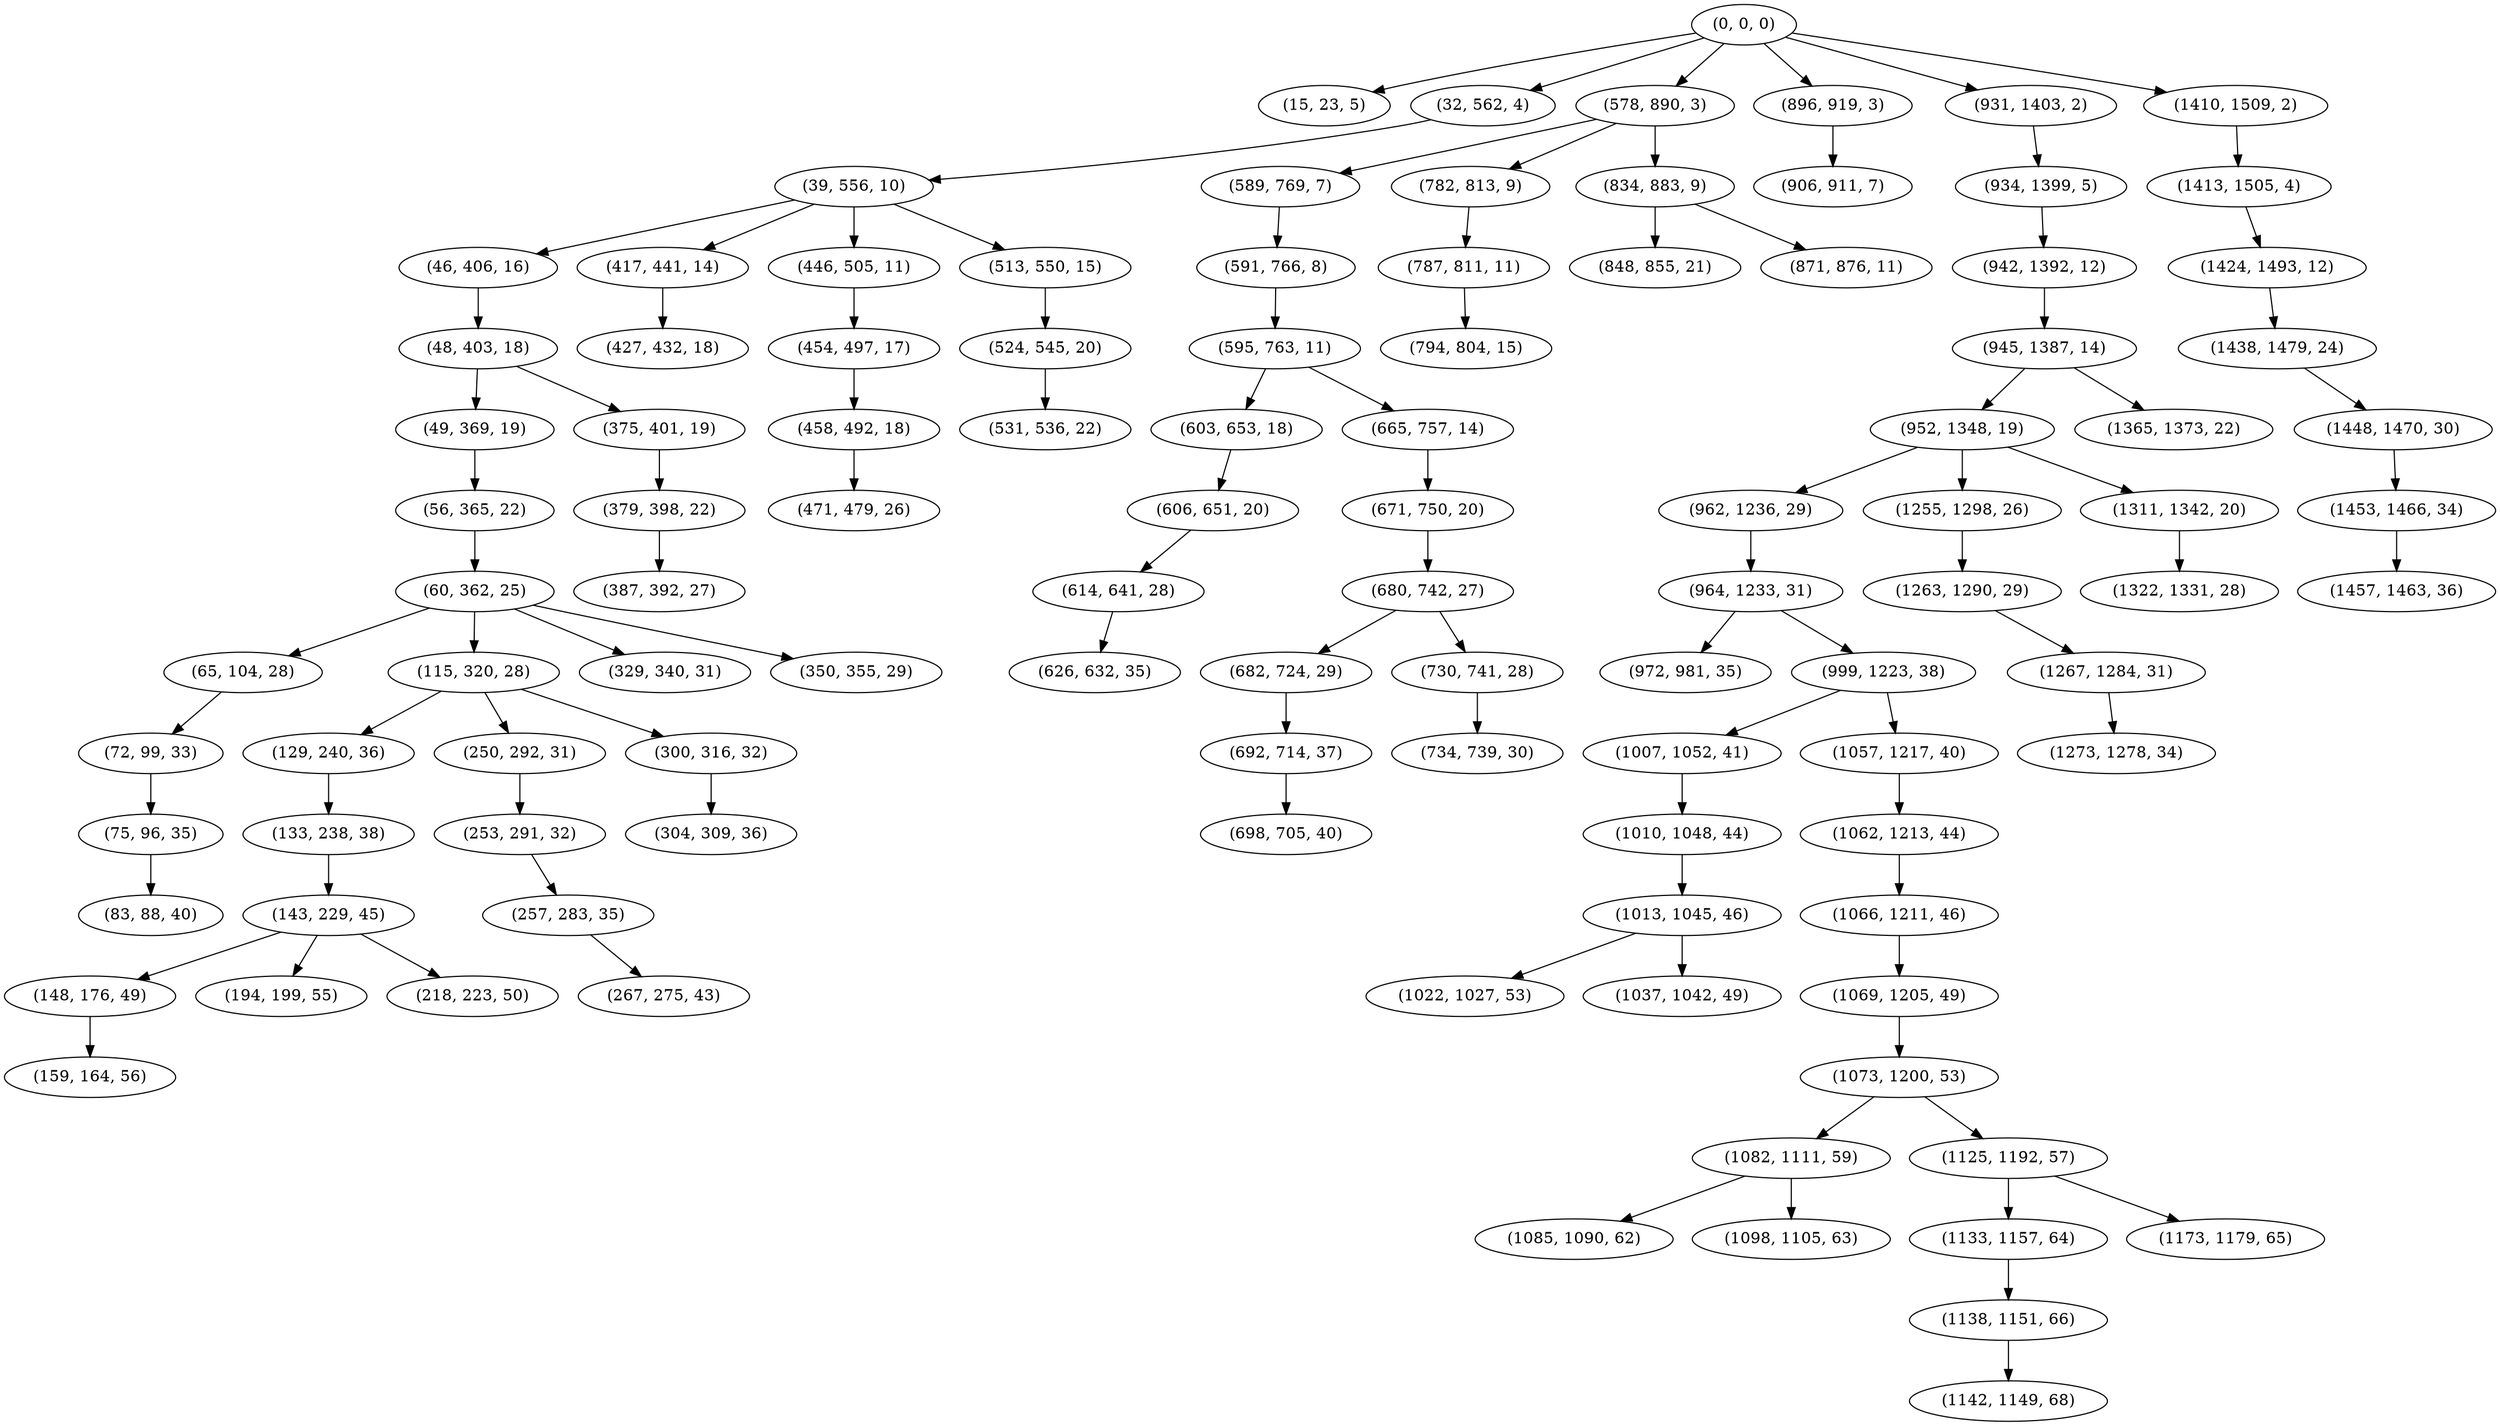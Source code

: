 digraph tree {
    "(0, 0, 0)";
    "(15, 23, 5)";
    "(32, 562, 4)";
    "(39, 556, 10)";
    "(46, 406, 16)";
    "(48, 403, 18)";
    "(49, 369, 19)";
    "(56, 365, 22)";
    "(60, 362, 25)";
    "(65, 104, 28)";
    "(72, 99, 33)";
    "(75, 96, 35)";
    "(83, 88, 40)";
    "(115, 320, 28)";
    "(129, 240, 36)";
    "(133, 238, 38)";
    "(143, 229, 45)";
    "(148, 176, 49)";
    "(159, 164, 56)";
    "(194, 199, 55)";
    "(218, 223, 50)";
    "(250, 292, 31)";
    "(253, 291, 32)";
    "(257, 283, 35)";
    "(267, 275, 43)";
    "(300, 316, 32)";
    "(304, 309, 36)";
    "(329, 340, 31)";
    "(350, 355, 29)";
    "(375, 401, 19)";
    "(379, 398, 22)";
    "(387, 392, 27)";
    "(417, 441, 14)";
    "(427, 432, 18)";
    "(446, 505, 11)";
    "(454, 497, 17)";
    "(458, 492, 18)";
    "(471, 479, 26)";
    "(513, 550, 15)";
    "(524, 545, 20)";
    "(531, 536, 22)";
    "(578, 890, 3)";
    "(589, 769, 7)";
    "(591, 766, 8)";
    "(595, 763, 11)";
    "(603, 653, 18)";
    "(606, 651, 20)";
    "(614, 641, 28)";
    "(626, 632, 35)";
    "(665, 757, 14)";
    "(671, 750, 20)";
    "(680, 742, 27)";
    "(682, 724, 29)";
    "(692, 714, 37)";
    "(698, 705, 40)";
    "(730, 741, 28)";
    "(734, 739, 30)";
    "(782, 813, 9)";
    "(787, 811, 11)";
    "(794, 804, 15)";
    "(834, 883, 9)";
    "(848, 855, 21)";
    "(871, 876, 11)";
    "(896, 919, 3)";
    "(906, 911, 7)";
    "(931, 1403, 2)";
    "(934, 1399, 5)";
    "(942, 1392, 12)";
    "(945, 1387, 14)";
    "(952, 1348, 19)";
    "(962, 1236, 29)";
    "(964, 1233, 31)";
    "(972, 981, 35)";
    "(999, 1223, 38)";
    "(1007, 1052, 41)";
    "(1010, 1048, 44)";
    "(1013, 1045, 46)";
    "(1022, 1027, 53)";
    "(1037, 1042, 49)";
    "(1057, 1217, 40)";
    "(1062, 1213, 44)";
    "(1066, 1211, 46)";
    "(1069, 1205, 49)";
    "(1073, 1200, 53)";
    "(1082, 1111, 59)";
    "(1085, 1090, 62)";
    "(1098, 1105, 63)";
    "(1125, 1192, 57)";
    "(1133, 1157, 64)";
    "(1138, 1151, 66)";
    "(1142, 1149, 68)";
    "(1173, 1179, 65)";
    "(1255, 1298, 26)";
    "(1263, 1290, 29)";
    "(1267, 1284, 31)";
    "(1273, 1278, 34)";
    "(1311, 1342, 20)";
    "(1322, 1331, 28)";
    "(1365, 1373, 22)";
    "(1410, 1509, 2)";
    "(1413, 1505, 4)";
    "(1424, 1493, 12)";
    "(1438, 1479, 24)";
    "(1448, 1470, 30)";
    "(1453, 1466, 34)";
    "(1457, 1463, 36)";
    "(0, 0, 0)" -> "(15, 23, 5)";
    "(0, 0, 0)" -> "(32, 562, 4)";
    "(0, 0, 0)" -> "(578, 890, 3)";
    "(0, 0, 0)" -> "(896, 919, 3)";
    "(0, 0, 0)" -> "(931, 1403, 2)";
    "(0, 0, 0)" -> "(1410, 1509, 2)";
    "(32, 562, 4)" -> "(39, 556, 10)";
    "(39, 556, 10)" -> "(46, 406, 16)";
    "(39, 556, 10)" -> "(417, 441, 14)";
    "(39, 556, 10)" -> "(446, 505, 11)";
    "(39, 556, 10)" -> "(513, 550, 15)";
    "(46, 406, 16)" -> "(48, 403, 18)";
    "(48, 403, 18)" -> "(49, 369, 19)";
    "(48, 403, 18)" -> "(375, 401, 19)";
    "(49, 369, 19)" -> "(56, 365, 22)";
    "(56, 365, 22)" -> "(60, 362, 25)";
    "(60, 362, 25)" -> "(65, 104, 28)";
    "(60, 362, 25)" -> "(115, 320, 28)";
    "(60, 362, 25)" -> "(329, 340, 31)";
    "(60, 362, 25)" -> "(350, 355, 29)";
    "(65, 104, 28)" -> "(72, 99, 33)";
    "(72, 99, 33)" -> "(75, 96, 35)";
    "(75, 96, 35)" -> "(83, 88, 40)";
    "(115, 320, 28)" -> "(129, 240, 36)";
    "(115, 320, 28)" -> "(250, 292, 31)";
    "(115, 320, 28)" -> "(300, 316, 32)";
    "(129, 240, 36)" -> "(133, 238, 38)";
    "(133, 238, 38)" -> "(143, 229, 45)";
    "(143, 229, 45)" -> "(148, 176, 49)";
    "(143, 229, 45)" -> "(194, 199, 55)";
    "(143, 229, 45)" -> "(218, 223, 50)";
    "(148, 176, 49)" -> "(159, 164, 56)";
    "(250, 292, 31)" -> "(253, 291, 32)";
    "(253, 291, 32)" -> "(257, 283, 35)";
    "(257, 283, 35)" -> "(267, 275, 43)";
    "(300, 316, 32)" -> "(304, 309, 36)";
    "(375, 401, 19)" -> "(379, 398, 22)";
    "(379, 398, 22)" -> "(387, 392, 27)";
    "(417, 441, 14)" -> "(427, 432, 18)";
    "(446, 505, 11)" -> "(454, 497, 17)";
    "(454, 497, 17)" -> "(458, 492, 18)";
    "(458, 492, 18)" -> "(471, 479, 26)";
    "(513, 550, 15)" -> "(524, 545, 20)";
    "(524, 545, 20)" -> "(531, 536, 22)";
    "(578, 890, 3)" -> "(589, 769, 7)";
    "(578, 890, 3)" -> "(782, 813, 9)";
    "(578, 890, 3)" -> "(834, 883, 9)";
    "(589, 769, 7)" -> "(591, 766, 8)";
    "(591, 766, 8)" -> "(595, 763, 11)";
    "(595, 763, 11)" -> "(603, 653, 18)";
    "(595, 763, 11)" -> "(665, 757, 14)";
    "(603, 653, 18)" -> "(606, 651, 20)";
    "(606, 651, 20)" -> "(614, 641, 28)";
    "(614, 641, 28)" -> "(626, 632, 35)";
    "(665, 757, 14)" -> "(671, 750, 20)";
    "(671, 750, 20)" -> "(680, 742, 27)";
    "(680, 742, 27)" -> "(682, 724, 29)";
    "(680, 742, 27)" -> "(730, 741, 28)";
    "(682, 724, 29)" -> "(692, 714, 37)";
    "(692, 714, 37)" -> "(698, 705, 40)";
    "(730, 741, 28)" -> "(734, 739, 30)";
    "(782, 813, 9)" -> "(787, 811, 11)";
    "(787, 811, 11)" -> "(794, 804, 15)";
    "(834, 883, 9)" -> "(848, 855, 21)";
    "(834, 883, 9)" -> "(871, 876, 11)";
    "(896, 919, 3)" -> "(906, 911, 7)";
    "(931, 1403, 2)" -> "(934, 1399, 5)";
    "(934, 1399, 5)" -> "(942, 1392, 12)";
    "(942, 1392, 12)" -> "(945, 1387, 14)";
    "(945, 1387, 14)" -> "(952, 1348, 19)";
    "(945, 1387, 14)" -> "(1365, 1373, 22)";
    "(952, 1348, 19)" -> "(962, 1236, 29)";
    "(952, 1348, 19)" -> "(1255, 1298, 26)";
    "(952, 1348, 19)" -> "(1311, 1342, 20)";
    "(962, 1236, 29)" -> "(964, 1233, 31)";
    "(964, 1233, 31)" -> "(972, 981, 35)";
    "(964, 1233, 31)" -> "(999, 1223, 38)";
    "(999, 1223, 38)" -> "(1007, 1052, 41)";
    "(999, 1223, 38)" -> "(1057, 1217, 40)";
    "(1007, 1052, 41)" -> "(1010, 1048, 44)";
    "(1010, 1048, 44)" -> "(1013, 1045, 46)";
    "(1013, 1045, 46)" -> "(1022, 1027, 53)";
    "(1013, 1045, 46)" -> "(1037, 1042, 49)";
    "(1057, 1217, 40)" -> "(1062, 1213, 44)";
    "(1062, 1213, 44)" -> "(1066, 1211, 46)";
    "(1066, 1211, 46)" -> "(1069, 1205, 49)";
    "(1069, 1205, 49)" -> "(1073, 1200, 53)";
    "(1073, 1200, 53)" -> "(1082, 1111, 59)";
    "(1073, 1200, 53)" -> "(1125, 1192, 57)";
    "(1082, 1111, 59)" -> "(1085, 1090, 62)";
    "(1082, 1111, 59)" -> "(1098, 1105, 63)";
    "(1125, 1192, 57)" -> "(1133, 1157, 64)";
    "(1125, 1192, 57)" -> "(1173, 1179, 65)";
    "(1133, 1157, 64)" -> "(1138, 1151, 66)";
    "(1138, 1151, 66)" -> "(1142, 1149, 68)";
    "(1255, 1298, 26)" -> "(1263, 1290, 29)";
    "(1263, 1290, 29)" -> "(1267, 1284, 31)";
    "(1267, 1284, 31)" -> "(1273, 1278, 34)";
    "(1311, 1342, 20)" -> "(1322, 1331, 28)";
    "(1410, 1509, 2)" -> "(1413, 1505, 4)";
    "(1413, 1505, 4)" -> "(1424, 1493, 12)";
    "(1424, 1493, 12)" -> "(1438, 1479, 24)";
    "(1438, 1479, 24)" -> "(1448, 1470, 30)";
    "(1448, 1470, 30)" -> "(1453, 1466, 34)";
    "(1453, 1466, 34)" -> "(1457, 1463, 36)";
}
